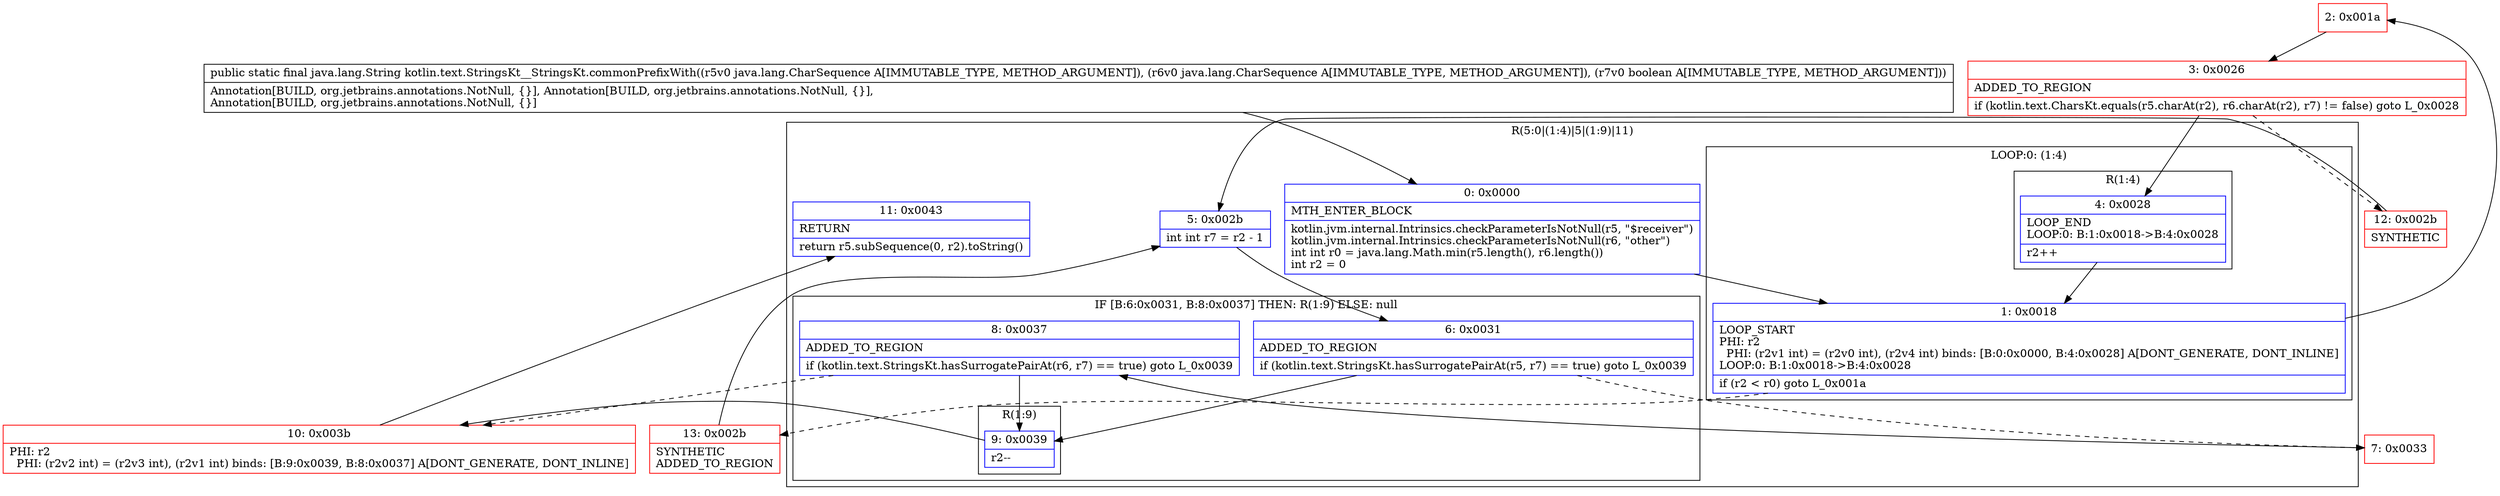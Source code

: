 digraph "CFG forkotlin.text.StringsKt__StringsKt.commonPrefixWith(Ljava\/lang\/CharSequence;Ljava\/lang\/CharSequence;Z)Ljava\/lang\/String;" {
subgraph cluster_Region_1122214439 {
label = "R(5:0|(1:4)|5|(1:9)|11)";
node [shape=record,color=blue];
Node_0 [shape=record,label="{0\:\ 0x0000|MTH_ENTER_BLOCK\l|kotlin.jvm.internal.Intrinsics.checkParameterIsNotNull(r5, \"$receiver\")\lkotlin.jvm.internal.Intrinsics.checkParameterIsNotNull(r6, \"other\")\lint int r0 = java.lang.Math.min(r5.length(), r6.length())\lint r2 = 0\l}"];
subgraph cluster_LoopRegion_358458515 {
label = "LOOP:0: (1:4)";
node [shape=record,color=blue];
Node_1 [shape=record,label="{1\:\ 0x0018|LOOP_START\lPHI: r2 \l  PHI: (r2v1 int) = (r2v0 int), (r2v4 int) binds: [B:0:0x0000, B:4:0x0028] A[DONT_GENERATE, DONT_INLINE]\lLOOP:0: B:1:0x0018\-\>B:4:0x0028\l|if (r2 \< r0) goto L_0x001a\l}"];
subgraph cluster_Region_1673514593 {
label = "R(1:4)";
node [shape=record,color=blue];
Node_4 [shape=record,label="{4\:\ 0x0028|LOOP_END\lLOOP:0: B:1:0x0018\-\>B:4:0x0028\l|r2++\l}"];
}
}
Node_5 [shape=record,label="{5\:\ 0x002b|int int r7 = r2 \- 1\l}"];
subgraph cluster_IfRegion_1016244907 {
label = "IF [B:6:0x0031, B:8:0x0037] THEN: R(1:9) ELSE: null";
node [shape=record,color=blue];
Node_6 [shape=record,label="{6\:\ 0x0031|ADDED_TO_REGION\l|if (kotlin.text.StringsKt.hasSurrogatePairAt(r5, r7) == true) goto L_0x0039\l}"];
Node_8 [shape=record,label="{8\:\ 0x0037|ADDED_TO_REGION\l|if (kotlin.text.StringsKt.hasSurrogatePairAt(r6, r7) == true) goto L_0x0039\l}"];
subgraph cluster_Region_1922785585 {
label = "R(1:9)";
node [shape=record,color=blue];
Node_9 [shape=record,label="{9\:\ 0x0039|r2\-\-\l}"];
}
}
Node_11 [shape=record,label="{11\:\ 0x0043|RETURN\l|return r5.subSequence(0, r2).toString()\l}"];
}
Node_2 [shape=record,color=red,label="{2\:\ 0x001a}"];
Node_3 [shape=record,color=red,label="{3\:\ 0x0026|ADDED_TO_REGION\l|if (kotlin.text.CharsKt.equals(r5.charAt(r2), r6.charAt(r2), r7) != false) goto L_0x0028\l}"];
Node_7 [shape=record,color=red,label="{7\:\ 0x0033}"];
Node_10 [shape=record,color=red,label="{10\:\ 0x003b|PHI: r2 \l  PHI: (r2v2 int) = (r2v3 int), (r2v1 int) binds: [B:9:0x0039, B:8:0x0037] A[DONT_GENERATE, DONT_INLINE]\l}"];
Node_12 [shape=record,color=red,label="{12\:\ 0x002b|SYNTHETIC\l}"];
Node_13 [shape=record,color=red,label="{13\:\ 0x002b|SYNTHETIC\lADDED_TO_REGION\l}"];
MethodNode[shape=record,label="{public static final java.lang.String kotlin.text.StringsKt__StringsKt.commonPrefixWith((r5v0 java.lang.CharSequence A[IMMUTABLE_TYPE, METHOD_ARGUMENT]), (r6v0 java.lang.CharSequence A[IMMUTABLE_TYPE, METHOD_ARGUMENT]), (r7v0 boolean A[IMMUTABLE_TYPE, METHOD_ARGUMENT]))  | Annotation[BUILD, org.jetbrains.annotations.NotNull, \{\}], Annotation[BUILD, org.jetbrains.annotations.NotNull, \{\}], \lAnnotation[BUILD, org.jetbrains.annotations.NotNull, \{\}]\l}"];
MethodNode -> Node_0;
Node_0 -> Node_1;
Node_1 -> Node_2;
Node_1 -> Node_13[style=dashed];
Node_4 -> Node_1;
Node_5 -> Node_6;
Node_6 -> Node_7[style=dashed];
Node_6 -> Node_9;
Node_8 -> Node_9;
Node_8 -> Node_10[style=dashed];
Node_9 -> Node_10;
Node_2 -> Node_3;
Node_3 -> Node_4;
Node_3 -> Node_12[style=dashed];
Node_7 -> Node_8;
Node_10 -> Node_11;
Node_12 -> Node_5;
Node_13 -> Node_5;
}

